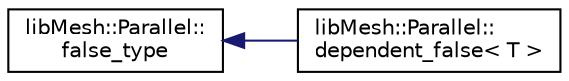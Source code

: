 digraph "Graphical Class Hierarchy"
{
  edge [fontname="Helvetica",fontsize="10",labelfontname="Helvetica",labelfontsize="10"];
  node [fontname="Helvetica",fontsize="10",shape=record];
  rankdir="LR";
  Node1 [label="libMesh::Parallel::\lfalse_type",height=0.2,width=0.4,color="black", fillcolor="white", style="filled",URL="$structlibMesh_1_1Parallel_1_1false__type.html"];
  Node1 -> Node2 [dir="back",color="midnightblue",fontsize="10",style="solid",fontname="Helvetica"];
  Node2 [label="libMesh::Parallel::\ldependent_false\< T \>",height=0.2,width=0.4,color="black", fillcolor="white", style="filled",URL="$structlibMesh_1_1Parallel_1_1dependent__false.html"];
}
